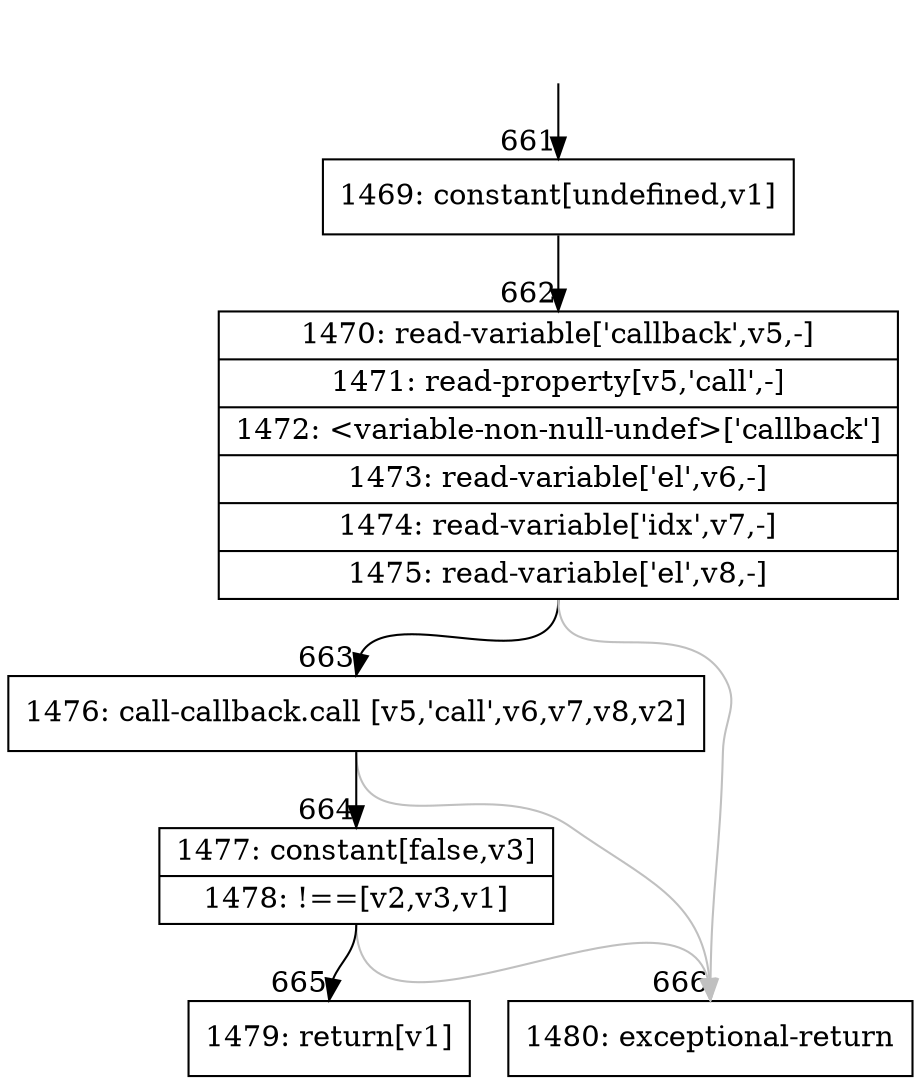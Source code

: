 digraph {
rankdir="TD"
BB_entry60[shape=none,label=""];
BB_entry60 -> BB661 [tailport=s, headport=n, headlabel="    661"]
BB661 [shape=record label="{1469: constant[undefined,v1]}" ] 
BB661 -> BB662 [tailport=s, headport=n, headlabel="      662"]
BB662 [shape=record label="{1470: read-variable['callback',v5,-]|1471: read-property[v5,'call',-]|1472: \<variable-non-null-undef\>['callback']|1473: read-variable['el',v6,-]|1474: read-variable['idx',v7,-]|1475: read-variable['el',v8,-]}" ] 
BB662 -> BB663 [tailport=s, headport=n, headlabel="      663"]
BB662 -> BB666 [tailport=s, headport=n, color=gray, headlabel="      666"]
BB663 [shape=record label="{1476: call-callback.call [v5,'call',v6,v7,v8,v2]}" ] 
BB663 -> BB664 [tailport=s, headport=n, headlabel="      664"]
BB663 -> BB666 [tailport=s, headport=n, color=gray]
BB664 [shape=record label="{1477: constant[false,v3]|1478: !==[v2,v3,v1]}" ] 
BB664 -> BB665 [tailport=s, headport=n, headlabel="      665"]
BB664 -> BB666 [tailport=s, headport=n, color=gray]
BB665 [shape=record label="{1479: return[v1]}" ] 
BB666 [shape=record label="{1480: exceptional-return}" ] 
//#$~ 427
}
